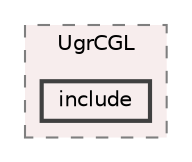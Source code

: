 digraph "C:/Users/joudk/OneDrive - Uppsala kommun/CPP project/UgrCGL/UgrCGL/UgrCGL/include"
{
 // LATEX_PDF_SIZE
  bgcolor="transparent";
  edge [fontname=Helvetica,fontsize=10,labelfontname=Helvetica,labelfontsize=10];
  node [fontname=Helvetica,fontsize=10,shape=box,height=0.2,width=0.4];
  compound=true
  subgraph clusterdir_4ac4d0135a2a2b2d6693140876e8c467 {
    graph [ bgcolor="#f7eded", pencolor="grey50", label="UgrCGL", fontname=Helvetica,fontsize=10 style="filled,dashed", URL="dir_4ac4d0135a2a2b2d6693140876e8c467.html",tooltip=""]
  dir_9eafee92265112a40ad0e9008e8b0447 [label="include", fillcolor="#f7eded", color="grey25", style="filled,bold", URL="dir_9eafee92265112a40ad0e9008e8b0447.html",tooltip=""];
  }
}
